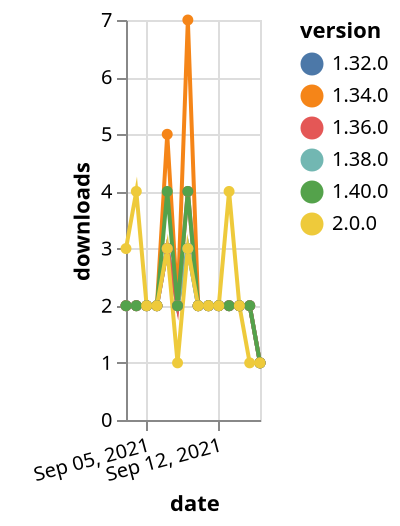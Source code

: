 {"$schema": "https://vega.github.io/schema/vega-lite/v5.json", "description": "A simple bar chart with embedded data.", "data": {"values": [{"date": "2021-09-03", "total": 2165, "delta": 2, "version": "1.34.0"}, {"date": "2021-09-04", "total": 2167, "delta": 2, "version": "1.34.0"}, {"date": "2021-09-05", "total": 2169, "delta": 2, "version": "1.34.0"}, {"date": "2021-09-06", "total": 2171, "delta": 2, "version": "1.34.0"}, {"date": "2021-09-07", "total": 2176, "delta": 5, "version": "1.34.0"}, {"date": "2021-09-08", "total": 2178, "delta": 2, "version": "1.34.0"}, {"date": "2021-09-09", "total": 2185, "delta": 7, "version": "1.34.0"}, {"date": "2021-09-10", "total": 2187, "delta": 2, "version": "1.34.0"}, {"date": "2021-09-11", "total": 2189, "delta": 2, "version": "1.34.0"}, {"date": "2021-09-12", "total": 2191, "delta": 2, "version": "1.34.0"}, {"date": "2021-09-13", "total": 2193, "delta": 2, "version": "1.34.0"}, {"date": "2021-09-14", "total": 2195, "delta": 2, "version": "1.34.0"}, {"date": "2021-09-15", "total": 2197, "delta": 2, "version": "1.34.0"}, {"date": "2021-09-16", "total": 2198, "delta": 1, "version": "1.34.0"}, {"date": "2021-09-03", "total": 2068, "delta": 2, "version": "1.32.0"}, {"date": "2021-09-04", "total": 2070, "delta": 2, "version": "1.32.0"}, {"date": "2021-09-05", "total": 2072, "delta": 2, "version": "1.32.0"}, {"date": "2021-09-06", "total": 2074, "delta": 2, "version": "1.32.0"}, {"date": "2021-09-07", "total": 2077, "delta": 3, "version": "1.32.0"}, {"date": "2021-09-08", "total": 2079, "delta": 2, "version": "1.32.0"}, {"date": "2021-09-09", "total": 2082, "delta": 3, "version": "1.32.0"}, {"date": "2021-09-10", "total": 2084, "delta": 2, "version": "1.32.0"}, {"date": "2021-09-11", "total": 2086, "delta": 2, "version": "1.32.0"}, {"date": "2021-09-12", "total": 2088, "delta": 2, "version": "1.32.0"}, {"date": "2021-09-13", "total": 2090, "delta": 2, "version": "1.32.0"}, {"date": "2021-09-14", "total": 2092, "delta": 2, "version": "1.32.0"}, {"date": "2021-09-15", "total": 2094, "delta": 2, "version": "1.32.0"}, {"date": "2021-09-16", "total": 2095, "delta": 1, "version": "1.32.0"}, {"date": "2021-09-03", "total": 1033, "delta": 2, "version": "1.38.0"}, {"date": "2021-09-04", "total": 1035, "delta": 2, "version": "1.38.0"}, {"date": "2021-09-05", "total": 1037, "delta": 2, "version": "1.38.0"}, {"date": "2021-09-06", "total": 1039, "delta": 2, "version": "1.38.0"}, {"date": "2021-09-07", "total": 1042, "delta": 3, "version": "1.38.0"}, {"date": "2021-09-08", "total": 1044, "delta": 2, "version": "1.38.0"}, {"date": "2021-09-09", "total": 1047, "delta": 3, "version": "1.38.0"}, {"date": "2021-09-10", "total": 1049, "delta": 2, "version": "1.38.0"}, {"date": "2021-09-11", "total": 1051, "delta": 2, "version": "1.38.0"}, {"date": "2021-09-12", "total": 1053, "delta": 2, "version": "1.38.0"}, {"date": "2021-09-13", "total": 1055, "delta": 2, "version": "1.38.0"}, {"date": "2021-09-14", "total": 1057, "delta": 2, "version": "1.38.0"}, {"date": "2021-09-15", "total": 1059, "delta": 2, "version": "1.38.0"}, {"date": "2021-09-16", "total": 1060, "delta": 1, "version": "1.38.0"}, {"date": "2021-09-03", "total": 1501, "delta": 2, "version": "1.36.0"}, {"date": "2021-09-04", "total": 1503, "delta": 2, "version": "1.36.0"}, {"date": "2021-09-05", "total": 1505, "delta": 2, "version": "1.36.0"}, {"date": "2021-09-06", "total": 1507, "delta": 2, "version": "1.36.0"}, {"date": "2021-09-07", "total": 1510, "delta": 3, "version": "1.36.0"}, {"date": "2021-09-08", "total": 1512, "delta": 2, "version": "1.36.0"}, {"date": "2021-09-09", "total": 1516, "delta": 4, "version": "1.36.0"}, {"date": "2021-09-10", "total": 1518, "delta": 2, "version": "1.36.0"}, {"date": "2021-09-11", "total": 1520, "delta": 2, "version": "1.36.0"}, {"date": "2021-09-12", "total": 1522, "delta": 2, "version": "1.36.0"}, {"date": "2021-09-13", "total": 1524, "delta": 2, "version": "1.36.0"}, {"date": "2021-09-14", "total": 1526, "delta": 2, "version": "1.36.0"}, {"date": "2021-09-15", "total": 1528, "delta": 2, "version": "1.36.0"}, {"date": "2021-09-16", "total": 1529, "delta": 1, "version": "1.36.0"}, {"date": "2021-09-03", "total": 724, "delta": 2, "version": "1.40.0"}, {"date": "2021-09-04", "total": 726, "delta": 2, "version": "1.40.0"}, {"date": "2021-09-05", "total": 728, "delta": 2, "version": "1.40.0"}, {"date": "2021-09-06", "total": 730, "delta": 2, "version": "1.40.0"}, {"date": "2021-09-07", "total": 734, "delta": 4, "version": "1.40.0"}, {"date": "2021-09-08", "total": 736, "delta": 2, "version": "1.40.0"}, {"date": "2021-09-09", "total": 740, "delta": 4, "version": "1.40.0"}, {"date": "2021-09-10", "total": 742, "delta": 2, "version": "1.40.0"}, {"date": "2021-09-11", "total": 744, "delta": 2, "version": "1.40.0"}, {"date": "2021-09-12", "total": 746, "delta": 2, "version": "1.40.0"}, {"date": "2021-09-13", "total": 748, "delta": 2, "version": "1.40.0"}, {"date": "2021-09-14", "total": 750, "delta": 2, "version": "1.40.0"}, {"date": "2021-09-15", "total": 752, "delta": 2, "version": "1.40.0"}, {"date": "2021-09-16", "total": 753, "delta": 1, "version": "1.40.0"}, {"date": "2021-09-03", "total": 240, "delta": 3, "version": "2.0.0"}, {"date": "2021-09-04", "total": 244, "delta": 4, "version": "2.0.0"}, {"date": "2021-09-05", "total": 246, "delta": 2, "version": "2.0.0"}, {"date": "2021-09-06", "total": 248, "delta": 2, "version": "2.0.0"}, {"date": "2021-09-07", "total": 251, "delta": 3, "version": "2.0.0"}, {"date": "2021-09-08", "total": 252, "delta": 1, "version": "2.0.0"}, {"date": "2021-09-09", "total": 255, "delta": 3, "version": "2.0.0"}, {"date": "2021-09-10", "total": 257, "delta": 2, "version": "2.0.0"}, {"date": "2021-09-11", "total": 259, "delta": 2, "version": "2.0.0"}, {"date": "2021-09-12", "total": 261, "delta": 2, "version": "2.0.0"}, {"date": "2021-09-13", "total": 265, "delta": 4, "version": "2.0.0"}, {"date": "2021-09-14", "total": 267, "delta": 2, "version": "2.0.0"}, {"date": "2021-09-15", "total": 268, "delta": 1, "version": "2.0.0"}, {"date": "2021-09-16", "total": 269, "delta": 1, "version": "2.0.0"}]}, "width": "container", "mark": {"type": "line", "point": {"filled": true}}, "encoding": {"x": {"field": "date", "type": "temporal", "timeUnit": "yearmonthdate", "title": "date", "axis": {"labelAngle": -15}}, "y": {"field": "delta", "type": "quantitative", "title": "downloads"}, "color": {"field": "version", "type": "nominal"}, "tooltip": {"field": "delta"}}}